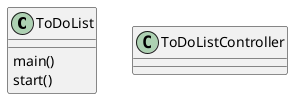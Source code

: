 @startuml
'https://plantuml.com/sequence-diagram

class ToDoList {
    main()
    start()
}

class ToDoListController {
}



@enduml